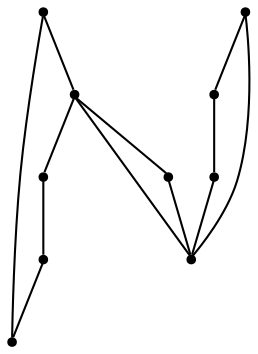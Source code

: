 graph {
  node [shape=point,comment="{\"directed\":false,\"doi\":\"10.1007/978-3-642-18469-7_3\",\"figure\":\"? (1)\"}"]

  v0 [pos="1478.8246043470099,740.4466072631966"]
  v1 [pos="1415.4389108551857,703.7738835858962"]
  v2 [pos="1314.7808403473243,619.6606245781201"]
  v3 [pos="1342.0449834598094,730.4449091050692"]
  v4 [pos="1411.2021177125405,765.2504219035025"]
  v5 [pos="1312.0202817491547,760.4497492257013"]
  v6 [pos="1330.368731782599,653.7659015027593"]
  v7 [pos="1287.846177513774,725.5274880560107"]
  v8 [pos="1270.3192010996909,690.4386251800597"]
  v9 [pos="1238.7430532397514,744.7930041434693"]

  v0 -- v1 [id="-1",pos="1478.8246043470099,740.4466072631966 1415.4389108551857,703.7738835858962 1415.4389108551857,703.7738835858962 1415.4389108551857,703.7738835858962"]
  v9 -- v7 [id="-2",pos="1238.7430532397514,744.7930041434693 1287.846177513774,725.5274880560107 1287.846177513774,725.5274880560107 1287.846177513774,725.5274880560107"]
  v8 -- v9 [id="-6",pos="1270.3192010996909,690.4386251800597 1238.7430532397514,744.7930041434693 1238.7430532397514,744.7930041434693 1238.7430532397514,744.7930041434693"]
  v8 -- v6 [id="-8",pos="1270.3192010996909,690.4386251800597 1330.368731782599,653.7659015027593 1330.368731782599,653.7659015027593 1330.368731782599,653.7659015027593"]
  v7 -- v6 [id="-9",pos="1287.846177513774,725.5274880560107 1330.368731782599,653.7659015027593 1330.368731782599,653.7659015027593 1330.368731782599,653.7659015027593"]
  v5 -- v4 [id="-10",pos="1312.0202817491547,760.4497492257013 1411.2021177125405,765.2504219035025 1411.2021177125405,765.2504219035025 1411.2021177125405,765.2504219035025"]
  v2 -- v6 [id="-11",pos="1314.7808403473243,619.6606245781201 1330.368731782599,653.7659015027593 1330.368731782599,653.7659015027593 1330.368731782599,653.7659015027593"]
  v6 -- v1 [id="-16",pos="1330.368731782599,653.7659015027593 1415.4389108551857,703.7738835858962 1415.4389108551857,703.7738835858962 1415.4389108551857,703.7738835858962"]
  v3 -- v5 [id="-17",pos="1342.0449834598094,730.4449091050692 1312.0202817491547,760.4497492257013 1312.0202817491547,760.4497492257013 1312.0202817491547,760.4497492257013"]
  v4 -- v0 [id="-18",pos="1411.2021177125405,765.2504219035025 1478.8246043470099,740.4466072631966 1478.8246043470099,740.4466072631966 1478.8246043470099,740.4466072631966"]
  v1 -- v3 [id="-19",pos="1415.4389108551857,703.7738835858962 1342.0449834598094,730.4449091050692 1342.0449834598094,730.4449091050692 1342.0449834598094,730.4449091050692"]
  v1 -- v2 [id="-20",pos="1415.4389108551857,703.7738835858962 1314.7808403473243,619.6606245781201 1314.7808403473243,619.6606245781201 1314.7808403473243,619.6606245781201"]
}